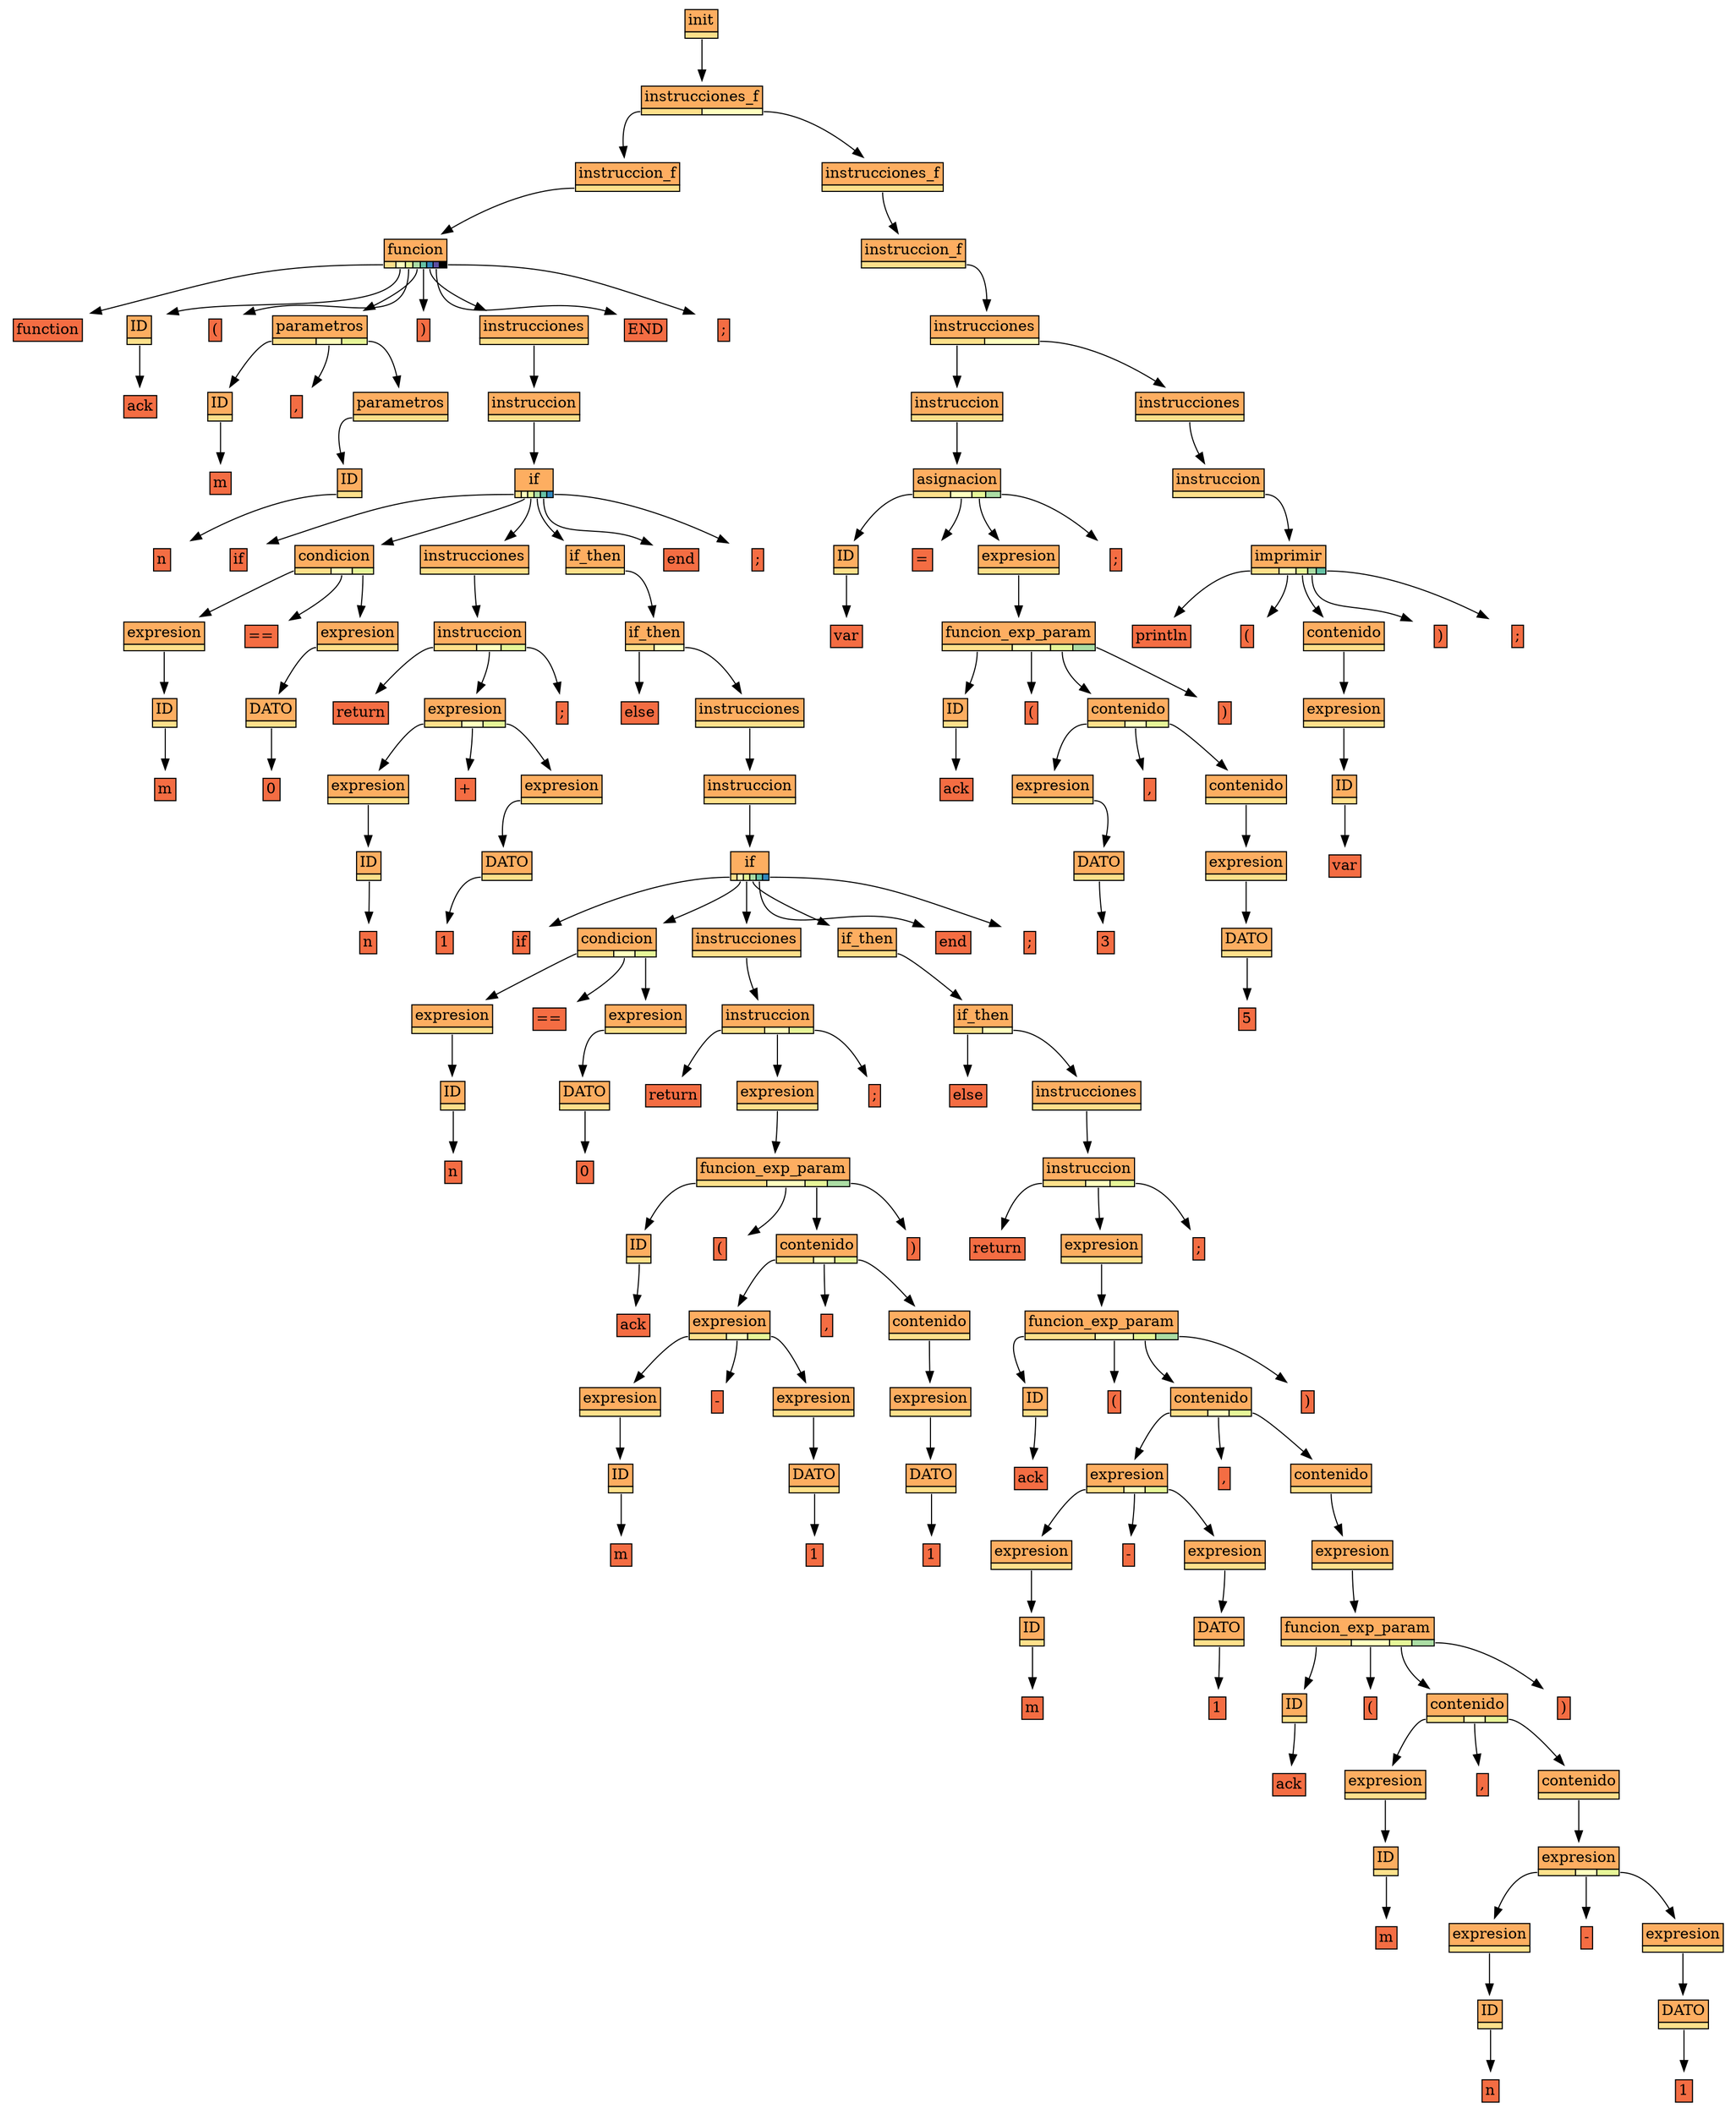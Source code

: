 digraph {
node [shape=plaintext]
ND_1 [label=<<table CELLSPACING="0" BORDER="0"><tr><td  BORDER="1" bgcolor="/spectral11/3">ack</td></tr></table>>];
ND_2 [label=<<table  CELLSPACING="0" BORDER="0"><tr><td BORDER="1" colspan="1"  bgcolor="/spectral11/4">ID</td></tr><tr><td BORDER="1" port="f0"  bgcolor="/spectral11/5"></td></tr></table>>];
ND_3 [label=<<table CELLSPACING="0" BORDER="0"><tr><td  BORDER="1" bgcolor="/spectral11/3">m</td></tr></table>>];
ND_4 [label=<<table  CELLSPACING="0" BORDER="0"><tr><td BORDER="1" colspan="1"  bgcolor="/spectral11/4">ID</td></tr><tr><td BORDER="1" port="f0"  bgcolor="/spectral11/5"></td></tr></table>>];
ND_5 [label=<<table CELLSPACING="0" BORDER="0"><tr><td  BORDER="1" bgcolor="/spectral11/3">n</td></tr></table>>];
ND_6 [label=<<table  CELLSPACING="0" BORDER="0"><tr><td BORDER="1" colspan="1"  bgcolor="/spectral11/4">ID</td></tr><tr><td BORDER="1" port="f0"  bgcolor="/spectral11/5"></td></tr></table>>];
ND_7 [label=<<table  CELLSPACING="0" BORDER="0"><tr><td BORDER="1" colspan="1"  bgcolor="/spectral11/4">parametros</td></tr><tr><td BORDER="1" port="f0"  bgcolor="/spectral11/5"></td></tr></table>>];
ND_8 [label=<<table CELLSPACING="0" BORDER="0"><tr><td  BORDER="1" bgcolor="/spectral11/3">,</td></tr></table>>];
ND_9 [label=<<table  CELLSPACING="0" BORDER="0"><tr><td BORDER="1" colspan="3"  bgcolor="/spectral11/4">parametros</td></tr><tr><td BORDER="1" port="f0"  bgcolor="/spectral11/5"></td><td BORDER="1" port="f1"  bgcolor="/spectral11/6"></td><td BORDER="1" port="f2"  bgcolor="/spectral11/7"></td></tr></table>>];
ND_10 [label=<<table CELLSPACING="0" BORDER="0"><tr><td  BORDER="1" bgcolor="/spectral11/3">m</td></tr></table>>];
ND_11 [label=<<table  CELLSPACING="0" BORDER="0"><tr><td BORDER="1" colspan="1"  bgcolor="/spectral11/4">ID</td></tr><tr><td BORDER="1" port="f0"  bgcolor="/spectral11/5"></td></tr></table>>];
ND_12 [label=<<table  CELLSPACING="0" BORDER="0"><tr><td BORDER="1" colspan="1"  bgcolor="/spectral11/4">expresion</td></tr><tr><td BORDER="1" port="f0"  bgcolor="/spectral11/5"></td></tr></table>>];
ND_13 [label=<<table CELLSPACING="0" BORDER="0"><tr><td  BORDER="1" bgcolor="/spectral11/3">0</td></tr></table>>];
ND_14 [label=<<table  CELLSPACING="0" BORDER="0"><tr><td BORDER="1" colspan="1"  bgcolor="/spectral11/4">DATO</td></tr><tr><td BORDER="1" port="f0"  bgcolor="/spectral11/5"></td></tr></table>>];
ND_15 [label=<<table  CELLSPACING="0" BORDER="0"><tr><td BORDER="1" colspan="1"  bgcolor="/spectral11/4">expresion</td></tr><tr><td BORDER="1" port="f0"  bgcolor="/spectral11/5"></td></tr></table>>];
ND_16 [label=<<table CELLSPACING="0" BORDER="0"><tr><td  BORDER="1" bgcolor="/spectral11/3">==</td></tr></table>>];
ND_17 [label=<<table  CELLSPACING="0" BORDER="0"><tr><td BORDER="1" colspan="3"  bgcolor="/spectral11/4">condicion</td></tr><tr><td BORDER="1" port="f0"  bgcolor="/spectral11/5"></td><td BORDER="1" port="f1"  bgcolor="/spectral11/6"></td><td BORDER="1" port="f2"  bgcolor="/spectral11/7"></td></tr></table>>];
ND_18 [label=<<table CELLSPACING="0" BORDER="0"><tr><td  BORDER="1" bgcolor="/spectral11/3">n</td></tr></table>>];
ND_19 [label=<<table  CELLSPACING="0" BORDER="0"><tr><td BORDER="1" colspan="1"  bgcolor="/spectral11/4">ID</td></tr><tr><td BORDER="1" port="f0"  bgcolor="/spectral11/5"></td></tr></table>>];
ND_20 [label=<<table  CELLSPACING="0" BORDER="0"><tr><td BORDER="1" colspan="1"  bgcolor="/spectral11/4">expresion</td></tr><tr><td BORDER="1" port="f0"  bgcolor="/spectral11/5"></td></tr></table>>];
ND_21 [label=<<table CELLSPACING="0" BORDER="0"><tr><td  BORDER="1" bgcolor="/spectral11/3">1</td></tr></table>>];
ND_22 [label=<<table  CELLSPACING="0" BORDER="0"><tr><td BORDER="1" colspan="1"  bgcolor="/spectral11/4">DATO</td></tr><tr><td BORDER="1" port="f0"  bgcolor="/spectral11/5"></td></tr></table>>];
ND_23 [label=<<table  CELLSPACING="0" BORDER="0"><tr><td BORDER="1" colspan="1"  bgcolor="/spectral11/4">expresion</td></tr><tr><td BORDER="1" port="f0"  bgcolor="/spectral11/5"></td></tr></table>>];
ND_24 [label=<<table CELLSPACING="0" BORDER="0"><tr><td  BORDER="1" bgcolor="/spectral11/3">+</td></tr></table>>];
ND_25 [label=<<table  CELLSPACING="0" BORDER="0"><tr><td BORDER="1" colspan="3"  bgcolor="/spectral11/4">expresion</td></tr><tr><td BORDER="1" port="f0"  bgcolor="/spectral11/5"></td><td BORDER="1" port="f1"  bgcolor="/spectral11/6"></td><td BORDER="1" port="f2"  bgcolor="/spectral11/7"></td></tr></table>>];
ND_26 [label=<<table CELLSPACING="0" BORDER="0"><tr><td  BORDER="1" bgcolor="/spectral11/3">return</td></tr></table>>];
ND_27 [label=<<table CELLSPACING="0" BORDER="0"><tr><td  BORDER="1" bgcolor="/spectral11/3">;</td></tr></table>>];
ND_28 [label=<<table  CELLSPACING="0" BORDER="0"><tr><td BORDER="1" colspan="3"  bgcolor="/spectral11/4">instruccion</td></tr><tr><td BORDER="1" port="f0"  bgcolor="/spectral11/5"></td><td BORDER="1" port="f1"  bgcolor="/spectral11/6"></td><td BORDER="1" port="f2"  bgcolor="/spectral11/7"></td></tr></table>>];
ND_29 [label=<<table  CELLSPACING="0" BORDER="0"><tr><td BORDER="1" colspan="1"  bgcolor="/spectral11/4">instrucciones</td></tr><tr><td BORDER="1" port="f0"  bgcolor="/spectral11/5"></td></tr></table>>];
ND_30 [label=<<table CELLSPACING="0" BORDER="0"><tr><td  BORDER="1" bgcolor="/spectral11/3">n</td></tr></table>>];
ND_31 [label=<<table  CELLSPACING="0" BORDER="0"><tr><td BORDER="1" colspan="1"  bgcolor="/spectral11/4">ID</td></tr><tr><td BORDER="1" port="f0"  bgcolor="/spectral11/5"></td></tr></table>>];
ND_32 [label=<<table  CELLSPACING="0" BORDER="0"><tr><td BORDER="1" colspan="1"  bgcolor="/spectral11/4">expresion</td></tr><tr><td BORDER="1" port="f0"  bgcolor="/spectral11/5"></td></tr></table>>];
ND_33 [label=<<table CELLSPACING="0" BORDER="0"><tr><td  BORDER="1" bgcolor="/spectral11/3">0</td></tr></table>>];
ND_34 [label=<<table  CELLSPACING="0" BORDER="0"><tr><td BORDER="1" colspan="1"  bgcolor="/spectral11/4">DATO</td></tr><tr><td BORDER="1" port="f0"  bgcolor="/spectral11/5"></td></tr></table>>];
ND_35 [label=<<table  CELLSPACING="0" BORDER="0"><tr><td BORDER="1" colspan="1"  bgcolor="/spectral11/4">expresion</td></tr><tr><td BORDER="1" port="f0"  bgcolor="/spectral11/5"></td></tr></table>>];
ND_36 [label=<<table CELLSPACING="0" BORDER="0"><tr><td  BORDER="1" bgcolor="/spectral11/3">==</td></tr></table>>];
ND_37 [label=<<table  CELLSPACING="0" BORDER="0"><tr><td BORDER="1" colspan="3"  bgcolor="/spectral11/4">condicion</td></tr><tr><td BORDER="1" port="f0"  bgcolor="/spectral11/5"></td><td BORDER="1" port="f1"  bgcolor="/spectral11/6"></td><td BORDER="1" port="f2"  bgcolor="/spectral11/7"></td></tr></table>>];
ND_38 [label=<<table CELLSPACING="0" BORDER="0"><tr><td  BORDER="1" bgcolor="/spectral11/3">ack</td></tr></table>>];
ND_39 [label=<<table  CELLSPACING="0" BORDER="0"><tr><td BORDER="1" colspan="1"  bgcolor="/spectral11/4">ID</td></tr><tr><td BORDER="1" port="f0"  bgcolor="/spectral11/5"></td></tr></table>>];
ND_40 [label=<<table CELLSPACING="0" BORDER="0"><tr><td  BORDER="1" bgcolor="/spectral11/3">m</td></tr></table>>];
ND_41 [label=<<table  CELLSPACING="0" BORDER="0"><tr><td BORDER="1" colspan="1"  bgcolor="/spectral11/4">ID</td></tr><tr><td BORDER="1" port="f0"  bgcolor="/spectral11/5"></td></tr></table>>];
ND_42 [label=<<table  CELLSPACING="0" BORDER="0"><tr><td BORDER="1" colspan="1"  bgcolor="/spectral11/4">expresion</td></tr><tr><td BORDER="1" port="f0"  bgcolor="/spectral11/5"></td></tr></table>>];
ND_43 [label=<<table CELLSPACING="0" BORDER="0"><tr><td  BORDER="1" bgcolor="/spectral11/3">1</td></tr></table>>];
ND_44 [label=<<table  CELLSPACING="0" BORDER="0"><tr><td BORDER="1" colspan="1"  bgcolor="/spectral11/4">DATO</td></tr><tr><td BORDER="1" port="f0"  bgcolor="/spectral11/5"></td></tr></table>>];
ND_45 [label=<<table  CELLSPACING="0" BORDER="0"><tr><td BORDER="1" colspan="1"  bgcolor="/spectral11/4">expresion</td></tr><tr><td BORDER="1" port="f0"  bgcolor="/spectral11/5"></td></tr></table>>];
ND_46 [label=<<table CELLSPACING="0" BORDER="0"><tr><td  BORDER="1" bgcolor="/spectral11/3">-</td></tr></table>>];
ND_47 [label=<<table  CELLSPACING="0" BORDER="0"><tr><td BORDER="1" colspan="3"  bgcolor="/spectral11/4">expresion</td></tr><tr><td BORDER="1" port="f0"  bgcolor="/spectral11/5"></td><td BORDER="1" port="f1"  bgcolor="/spectral11/6"></td><td BORDER="1" port="f2"  bgcolor="/spectral11/7"></td></tr></table>>];
ND_48 [label=<<table CELLSPACING="0" BORDER="0"><tr><td  BORDER="1" bgcolor="/spectral11/3">1</td></tr></table>>];
ND_49 [label=<<table  CELLSPACING="0" BORDER="0"><tr><td BORDER="1" colspan="1"  bgcolor="/spectral11/4">DATO</td></tr><tr><td BORDER="1" port="f0"  bgcolor="/spectral11/5"></td></tr></table>>];
ND_50 [label=<<table  CELLSPACING="0" BORDER="0"><tr><td BORDER="1" colspan="1"  bgcolor="/spectral11/4">expresion</td></tr><tr><td BORDER="1" port="f0"  bgcolor="/spectral11/5"></td></tr></table>>];
ND_51 [label=<<table  CELLSPACING="0" BORDER="0"><tr><td BORDER="1" colspan="1"  bgcolor="/spectral11/4">contenido</td></tr><tr><td BORDER="1" port="f0"  bgcolor="/spectral11/5"></td></tr></table>>];
ND_52 [label=<<table CELLSPACING="0" BORDER="0"><tr><td  BORDER="1" bgcolor="/spectral11/3">,</td></tr></table>>];
ND_53 [label=<<table  CELLSPACING="0" BORDER="0"><tr><td BORDER="1" colspan="3"  bgcolor="/spectral11/4">contenido</td></tr><tr><td BORDER="1" port="f0"  bgcolor="/spectral11/5"></td><td BORDER="1" port="f1"  bgcolor="/spectral11/6"></td><td BORDER="1" port="f2"  bgcolor="/spectral11/7"></td></tr></table>>];
ND_54 [label=<<table CELLSPACING="0" BORDER="0"><tr><td  BORDER="1" bgcolor="/spectral11/3">(</td></tr></table>>];
ND_55 [label=<<table CELLSPACING="0" BORDER="0"><tr><td  BORDER="1" bgcolor="/spectral11/3">)</td></tr></table>>];
ND_56 [label=<<table  CELLSPACING="0" BORDER="0"><tr><td BORDER="1" colspan="4"  bgcolor="/spectral11/4">funcion_exp_param</td></tr><tr><td BORDER="1" port="f0"  bgcolor="/spectral11/5"></td><td BORDER="1" port="f1"  bgcolor="/spectral11/6"></td><td BORDER="1" port="f2"  bgcolor="/spectral11/7"></td><td BORDER="1" port="f3"  bgcolor="/spectral11/8"></td></tr></table>>];
ND_57 [label=<<table  CELLSPACING="0" BORDER="0"><tr><td BORDER="1" colspan="1"  bgcolor="/spectral11/4">expresion</td></tr><tr><td BORDER="1" port="f0"  bgcolor="/spectral11/5"></td></tr></table>>];
ND_58 [label=<<table CELLSPACING="0" BORDER="0"><tr><td  BORDER="1" bgcolor="/spectral11/3">return</td></tr></table>>];
ND_59 [label=<<table CELLSPACING="0" BORDER="0"><tr><td  BORDER="1" bgcolor="/spectral11/3">;</td></tr></table>>];
ND_60 [label=<<table  CELLSPACING="0" BORDER="0"><tr><td BORDER="1" colspan="3"  bgcolor="/spectral11/4">instruccion</td></tr><tr><td BORDER="1" port="f0"  bgcolor="/spectral11/5"></td><td BORDER="1" port="f1"  bgcolor="/spectral11/6"></td><td BORDER="1" port="f2"  bgcolor="/spectral11/7"></td></tr></table>>];
ND_61 [label=<<table  CELLSPACING="0" BORDER="0"><tr><td BORDER="1" colspan="1"  bgcolor="/spectral11/4">instrucciones</td></tr><tr><td BORDER="1" port="f0"  bgcolor="/spectral11/5"></td></tr></table>>];
ND_62 [label=<<table CELLSPACING="0" BORDER="0"><tr><td  BORDER="1" bgcolor="/spectral11/3">ack</td></tr></table>>];
ND_63 [label=<<table  CELLSPACING="0" BORDER="0"><tr><td BORDER="1" colspan="1"  bgcolor="/spectral11/4">ID</td></tr><tr><td BORDER="1" port="f0"  bgcolor="/spectral11/5"></td></tr></table>>];
ND_64 [label=<<table CELLSPACING="0" BORDER="0"><tr><td  BORDER="1" bgcolor="/spectral11/3">m</td></tr></table>>];
ND_65 [label=<<table  CELLSPACING="0" BORDER="0"><tr><td BORDER="1" colspan="1"  bgcolor="/spectral11/4">ID</td></tr><tr><td BORDER="1" port="f0"  bgcolor="/spectral11/5"></td></tr></table>>];
ND_66 [label=<<table  CELLSPACING="0" BORDER="0"><tr><td BORDER="1" colspan="1"  bgcolor="/spectral11/4">expresion</td></tr><tr><td BORDER="1" port="f0"  bgcolor="/spectral11/5"></td></tr></table>>];
ND_67 [label=<<table CELLSPACING="0" BORDER="0"><tr><td  BORDER="1" bgcolor="/spectral11/3">1</td></tr></table>>];
ND_68 [label=<<table  CELLSPACING="0" BORDER="0"><tr><td BORDER="1" colspan="1"  bgcolor="/spectral11/4">DATO</td></tr><tr><td BORDER="1" port="f0"  bgcolor="/spectral11/5"></td></tr></table>>];
ND_69 [label=<<table  CELLSPACING="0" BORDER="0"><tr><td BORDER="1" colspan="1"  bgcolor="/spectral11/4">expresion</td></tr><tr><td BORDER="1" port="f0"  bgcolor="/spectral11/5"></td></tr></table>>];
ND_70 [label=<<table CELLSPACING="0" BORDER="0"><tr><td  BORDER="1" bgcolor="/spectral11/3">-</td></tr></table>>];
ND_71 [label=<<table  CELLSPACING="0" BORDER="0"><tr><td BORDER="1" colspan="3"  bgcolor="/spectral11/4">expresion</td></tr><tr><td BORDER="1" port="f0"  bgcolor="/spectral11/5"></td><td BORDER="1" port="f1"  bgcolor="/spectral11/6"></td><td BORDER="1" port="f2"  bgcolor="/spectral11/7"></td></tr></table>>];
ND_72 [label=<<table CELLSPACING="0" BORDER="0"><tr><td  BORDER="1" bgcolor="/spectral11/3">ack</td></tr></table>>];
ND_73 [label=<<table  CELLSPACING="0" BORDER="0"><tr><td BORDER="1" colspan="1"  bgcolor="/spectral11/4">ID</td></tr><tr><td BORDER="1" port="f0"  bgcolor="/spectral11/5"></td></tr></table>>];
ND_74 [label=<<table CELLSPACING="0" BORDER="0"><tr><td  BORDER="1" bgcolor="/spectral11/3">m</td></tr></table>>];
ND_75 [label=<<table  CELLSPACING="0" BORDER="0"><tr><td BORDER="1" colspan="1"  bgcolor="/spectral11/4">ID</td></tr><tr><td BORDER="1" port="f0"  bgcolor="/spectral11/5"></td></tr></table>>];
ND_76 [label=<<table  CELLSPACING="0" BORDER="0"><tr><td BORDER="1" colspan="1"  bgcolor="/spectral11/4">expresion</td></tr><tr><td BORDER="1" port="f0"  bgcolor="/spectral11/5"></td></tr></table>>];
ND_77 [label=<<table CELLSPACING="0" BORDER="0"><tr><td  BORDER="1" bgcolor="/spectral11/3">n</td></tr></table>>];
ND_78 [label=<<table  CELLSPACING="0" BORDER="0"><tr><td BORDER="1" colspan="1"  bgcolor="/spectral11/4">ID</td></tr><tr><td BORDER="1" port="f0"  bgcolor="/spectral11/5"></td></tr></table>>];
ND_79 [label=<<table  CELLSPACING="0" BORDER="0"><tr><td BORDER="1" colspan="1"  bgcolor="/spectral11/4">expresion</td></tr><tr><td BORDER="1" port="f0"  bgcolor="/spectral11/5"></td></tr></table>>];
ND_80 [label=<<table CELLSPACING="0" BORDER="0"><tr><td  BORDER="1" bgcolor="/spectral11/3">1</td></tr></table>>];
ND_81 [label=<<table  CELLSPACING="0" BORDER="0"><tr><td BORDER="1" colspan="1"  bgcolor="/spectral11/4">DATO</td></tr><tr><td BORDER="1" port="f0"  bgcolor="/spectral11/5"></td></tr></table>>];
ND_82 [label=<<table  CELLSPACING="0" BORDER="0"><tr><td BORDER="1" colspan="1"  bgcolor="/spectral11/4">expresion</td></tr><tr><td BORDER="1" port="f0"  bgcolor="/spectral11/5"></td></tr></table>>];
ND_83 [label=<<table CELLSPACING="0" BORDER="0"><tr><td  BORDER="1" bgcolor="/spectral11/3">-</td></tr></table>>];
ND_84 [label=<<table  CELLSPACING="0" BORDER="0"><tr><td BORDER="1" colspan="3"  bgcolor="/spectral11/4">expresion</td></tr><tr><td BORDER="1" port="f0"  bgcolor="/spectral11/5"></td><td BORDER="1" port="f1"  bgcolor="/spectral11/6"></td><td BORDER="1" port="f2"  bgcolor="/spectral11/7"></td></tr></table>>];
ND_85 [label=<<table  CELLSPACING="0" BORDER="0"><tr><td BORDER="1" colspan="1"  bgcolor="/spectral11/4">contenido</td></tr><tr><td BORDER="1" port="f0"  bgcolor="/spectral11/5"></td></tr></table>>];
ND_86 [label=<<table CELLSPACING="0" BORDER="0"><tr><td  BORDER="1" bgcolor="/spectral11/3">,</td></tr></table>>];
ND_87 [label=<<table  CELLSPACING="0" BORDER="0"><tr><td BORDER="1" colspan="3"  bgcolor="/spectral11/4">contenido</td></tr><tr><td BORDER="1" port="f0"  bgcolor="/spectral11/5"></td><td BORDER="1" port="f1"  bgcolor="/spectral11/6"></td><td BORDER="1" port="f2"  bgcolor="/spectral11/7"></td></tr></table>>];
ND_88 [label=<<table CELLSPACING="0" BORDER="0"><tr><td  BORDER="1" bgcolor="/spectral11/3">(</td></tr></table>>];
ND_89 [label=<<table CELLSPACING="0" BORDER="0"><tr><td  BORDER="1" bgcolor="/spectral11/3">)</td></tr></table>>];
ND_90 [label=<<table  CELLSPACING="0" BORDER="0"><tr><td BORDER="1" colspan="4"  bgcolor="/spectral11/4">funcion_exp_param</td></tr><tr><td BORDER="1" port="f0"  bgcolor="/spectral11/5"></td><td BORDER="1" port="f1"  bgcolor="/spectral11/6"></td><td BORDER="1" port="f2"  bgcolor="/spectral11/7"></td><td BORDER="1" port="f3"  bgcolor="/spectral11/8"></td></tr></table>>];
ND_91 [label=<<table  CELLSPACING="0" BORDER="0"><tr><td BORDER="1" colspan="1"  bgcolor="/spectral11/4">expresion</td></tr><tr><td BORDER="1" port="f0"  bgcolor="/spectral11/5"></td></tr></table>>];
ND_92 [label=<<table  CELLSPACING="0" BORDER="0"><tr><td BORDER="1" colspan="1"  bgcolor="/spectral11/4">contenido</td></tr><tr><td BORDER="1" port="f0"  bgcolor="/spectral11/5"></td></tr></table>>];
ND_93 [label=<<table CELLSPACING="0" BORDER="0"><tr><td  BORDER="1" bgcolor="/spectral11/3">,</td></tr></table>>];
ND_94 [label=<<table  CELLSPACING="0" BORDER="0"><tr><td BORDER="1" colspan="3"  bgcolor="/spectral11/4">contenido</td></tr><tr><td BORDER="1" port="f0"  bgcolor="/spectral11/5"></td><td BORDER="1" port="f1"  bgcolor="/spectral11/6"></td><td BORDER="1" port="f2"  bgcolor="/spectral11/7"></td></tr></table>>];
ND_95 [label=<<table CELLSPACING="0" BORDER="0"><tr><td  BORDER="1" bgcolor="/spectral11/3">(</td></tr></table>>];
ND_96 [label=<<table CELLSPACING="0" BORDER="0"><tr><td  BORDER="1" bgcolor="/spectral11/3">)</td></tr></table>>];
ND_97 [label=<<table  CELLSPACING="0" BORDER="0"><tr><td BORDER="1" colspan="4"  bgcolor="/spectral11/4">funcion_exp_param</td></tr><tr><td BORDER="1" port="f0"  bgcolor="/spectral11/5"></td><td BORDER="1" port="f1"  bgcolor="/spectral11/6"></td><td BORDER="1" port="f2"  bgcolor="/spectral11/7"></td><td BORDER="1" port="f3"  bgcolor="/spectral11/8"></td></tr></table>>];
ND_98 [label=<<table  CELLSPACING="0" BORDER="0"><tr><td BORDER="1" colspan="1"  bgcolor="/spectral11/4">expresion</td></tr><tr><td BORDER="1" port="f0"  bgcolor="/spectral11/5"></td></tr></table>>];
ND_99 [label=<<table CELLSPACING="0" BORDER="0"><tr><td  BORDER="1" bgcolor="/spectral11/3">return</td></tr></table>>];
ND_100 [label=<<table CELLSPACING="0" BORDER="0"><tr><td  BORDER="1" bgcolor="/spectral11/3">;</td></tr></table>>];
ND_101 [label=<<table  CELLSPACING="0" BORDER="0"><tr><td BORDER="1" colspan="3"  bgcolor="/spectral11/4">instruccion</td></tr><tr><td BORDER="1" port="f0"  bgcolor="/spectral11/5"></td><td BORDER="1" port="f1"  bgcolor="/spectral11/6"></td><td BORDER="1" port="f2"  bgcolor="/spectral11/7"></td></tr></table>>];
ND_102 [label=<<table  CELLSPACING="0" BORDER="0"><tr><td BORDER="1" colspan="1"  bgcolor="/spectral11/4">instrucciones</td></tr><tr><td BORDER="1" port="f0"  bgcolor="/spectral11/5"></td></tr></table>>];
ND_103 [label=<<table CELLSPACING="0" BORDER="0"><tr><td  BORDER="1" bgcolor="/spectral11/3">else</td></tr></table>>];
ND_104 [label=<<table  CELLSPACING="0" BORDER="0"><tr><td BORDER="1" colspan="2"  bgcolor="/spectral11/4">if_then</td></tr><tr><td BORDER="1" port="f0"  bgcolor="/spectral11/5"></td><td BORDER="1" port="f1"  bgcolor="/spectral11/6"></td></tr></table>>];
ND_105 [label=<<table  CELLSPACING="0" BORDER="0"><tr><td BORDER="1" colspan="1"  bgcolor="/spectral11/4">if_then</td></tr><tr><td BORDER="1" port="f0"  bgcolor="/spectral11/5"></td></tr></table>>];
ND_106 [label=<<table CELLSPACING="0" BORDER="0"><tr><td  BORDER="1" bgcolor="/spectral11/3">if</td></tr></table>>];
ND_107 [label=<<table CELLSPACING="0" BORDER="0"><tr><td  BORDER="1" bgcolor="/spectral11/3">end</td></tr></table>>];
ND_108 [label=<<table CELLSPACING="0" BORDER="0"><tr><td  BORDER="1" bgcolor="/spectral11/3">;</td></tr></table>>];
ND_109 [label=<<table  CELLSPACING="0" BORDER="0"><tr><td BORDER="1" colspan="6"  bgcolor="/spectral11/4">if</td></tr><tr><td BORDER="1" port="f0"  bgcolor="/spectral11/5"></td><td BORDER="1" port="f1"  bgcolor="/spectral11/6"></td><td BORDER="1" port="f2"  bgcolor="/spectral11/7"></td><td BORDER="1" port="f3"  bgcolor="/spectral11/8"></td><td BORDER="1" port="f4"  bgcolor="/spectral11/9"></td><td BORDER="1" port="f5"  bgcolor="/spectral11/10"></td></tr></table>>];
ND_110 [label=<<table  CELLSPACING="0" BORDER="0"><tr><td BORDER="1" colspan="1"  bgcolor="/spectral11/4">instruccion</td></tr><tr><td BORDER="1" port="f0"  bgcolor="/spectral11/5"></td></tr></table>>];
ND_111 [label=<<table  CELLSPACING="0" BORDER="0"><tr><td BORDER="1" colspan="1"  bgcolor="/spectral11/4">instrucciones</td></tr><tr><td BORDER="1" port="f0"  bgcolor="/spectral11/5"></td></tr></table>>];
ND_112 [label=<<table CELLSPACING="0" BORDER="0"><tr><td  BORDER="1" bgcolor="/spectral11/3">else</td></tr></table>>];
ND_113 [label=<<table  CELLSPACING="0" BORDER="0"><tr><td BORDER="1" colspan="2"  bgcolor="/spectral11/4">if_then</td></tr><tr><td BORDER="1" port="f0"  bgcolor="/spectral11/5"></td><td BORDER="1" port="f1"  bgcolor="/spectral11/6"></td></tr></table>>];
ND_114 [label=<<table  CELLSPACING="0" BORDER="0"><tr><td BORDER="1" colspan="1"  bgcolor="/spectral11/4">if_then</td></tr><tr><td BORDER="1" port="f0"  bgcolor="/spectral11/5"></td></tr></table>>];
ND_115 [label=<<table CELLSPACING="0" BORDER="0"><tr><td  BORDER="1" bgcolor="/spectral11/3">if</td></tr></table>>];
ND_116 [label=<<table CELLSPACING="0" BORDER="0"><tr><td  BORDER="1" bgcolor="/spectral11/3">end</td></tr></table>>];
ND_117 [label=<<table CELLSPACING="0" BORDER="0"><tr><td  BORDER="1" bgcolor="/spectral11/3">;</td></tr></table>>];
ND_118 [label=<<table  CELLSPACING="0" BORDER="0"><tr><td BORDER="1" colspan="6"  bgcolor="/spectral11/4">if</td></tr><tr><td BORDER="1" port="f0"  bgcolor="/spectral11/5"></td><td BORDER="1" port="f1"  bgcolor="/spectral11/6"></td><td BORDER="1" port="f2"  bgcolor="/spectral11/7"></td><td BORDER="1" port="f3"  bgcolor="/spectral11/8"></td><td BORDER="1" port="f4"  bgcolor="/spectral11/9"></td><td BORDER="1" port="f5"  bgcolor="/spectral11/10"></td></tr></table>>];
ND_119 [label=<<table  CELLSPACING="0" BORDER="0"><tr><td BORDER="1" colspan="1"  bgcolor="/spectral11/4">instruccion</td></tr><tr><td BORDER="1" port="f0"  bgcolor="/spectral11/5"></td></tr></table>>];
ND_120 [label=<<table  CELLSPACING="0" BORDER="0"><tr><td BORDER="1" colspan="1"  bgcolor="/spectral11/4">instrucciones</td></tr><tr><td BORDER="1" port="f0"  bgcolor="/spectral11/5"></td></tr></table>>];
ND_121 [label=<<table CELLSPACING="0" BORDER="0"><tr><td  BORDER="1" bgcolor="/spectral11/3">function</td></tr></table>>];
ND_122 [label=<<table CELLSPACING="0" BORDER="0"><tr><td  BORDER="1" bgcolor="/spectral11/3">(</td></tr></table>>];
ND_123 [label=<<table CELLSPACING="0" BORDER="0"><tr><td  BORDER="1" bgcolor="/spectral11/3">)</td></tr></table>>];
ND_124 [label=<<table CELLSPACING="0" BORDER="0"><tr><td  BORDER="1" bgcolor="/spectral11/3">END</td></tr></table>>];
ND_125 [label=<<table CELLSPACING="0" BORDER="0"><tr><td  BORDER="1" bgcolor="/spectral11/3">;</td></tr></table>>];
ND_126 [label=<<table  CELLSPACING="0" BORDER="0"><tr><td BORDER="1" colspan="8"  bgcolor="/spectral11/4">funcion</td></tr><tr><td BORDER="1" port="f0"  bgcolor="/spectral11/5"></td><td BORDER="1" port="f1"  bgcolor="/spectral11/6"></td><td BORDER="1" port="f2"  bgcolor="/spectral11/7"></td><td BORDER="1" port="f3"  bgcolor="/spectral11/8"></td><td BORDER="1" port="f4"  bgcolor="/spectral11/9"></td><td BORDER="1" port="f5"  bgcolor="/spectral11/10"></td><td BORDER="1" port="f6"  bgcolor="/spectral11/11"></td><td BORDER="1" port="f7"  bgcolor="/spectral11/12"></td></tr></table>>];
ND_127 [label=<<table  CELLSPACING="0" BORDER="0"><tr><td BORDER="1" colspan="1"  bgcolor="/spectral11/4">instruccion_f</td></tr><tr><td BORDER="1" port="f0"  bgcolor="/spectral11/5"></td></tr></table>>];
ND_128 [label=<<table CELLSPACING="0" BORDER="0"><tr><td  BORDER="1" bgcolor="/spectral11/3">var</td></tr></table>>];
ND_129 [label=<<table  CELLSPACING="0" BORDER="0"><tr><td BORDER="1" colspan="1"  bgcolor="/spectral11/4">ID</td></tr><tr><td BORDER="1" port="f0"  bgcolor="/spectral11/5"></td></tr></table>>];
ND_130 [label=<<table CELLSPACING="0" BORDER="0"><tr><td  BORDER="1" bgcolor="/spectral11/3">ack</td></tr></table>>];
ND_131 [label=<<table  CELLSPACING="0" BORDER="0"><tr><td BORDER="1" colspan="1"  bgcolor="/spectral11/4">ID</td></tr><tr><td BORDER="1" port="f0"  bgcolor="/spectral11/5"></td></tr></table>>];
ND_132 [label=<<table CELLSPACING="0" BORDER="0"><tr><td  BORDER="1" bgcolor="/spectral11/3">3</td></tr></table>>];
ND_133 [label=<<table  CELLSPACING="0" BORDER="0"><tr><td BORDER="1" colspan="1"  bgcolor="/spectral11/4">DATO</td></tr><tr><td BORDER="1" port="f0"  bgcolor="/spectral11/5"></td></tr></table>>];
ND_134 [label=<<table  CELLSPACING="0" BORDER="0"><tr><td BORDER="1" colspan="1"  bgcolor="/spectral11/4">expresion</td></tr><tr><td BORDER="1" port="f0"  bgcolor="/spectral11/5"></td></tr></table>>];
ND_135 [label=<<table CELLSPACING="0" BORDER="0"><tr><td  BORDER="1" bgcolor="/spectral11/3">5</td></tr></table>>];
ND_136 [label=<<table  CELLSPACING="0" BORDER="0"><tr><td BORDER="1" colspan="1"  bgcolor="/spectral11/4">DATO</td></tr><tr><td BORDER="1" port="f0"  bgcolor="/spectral11/5"></td></tr></table>>];
ND_137 [label=<<table  CELLSPACING="0" BORDER="0"><tr><td BORDER="1" colspan="1"  bgcolor="/spectral11/4">expresion</td></tr><tr><td BORDER="1" port="f0"  bgcolor="/spectral11/5"></td></tr></table>>];
ND_138 [label=<<table  CELLSPACING="0" BORDER="0"><tr><td BORDER="1" colspan="1"  bgcolor="/spectral11/4">contenido</td></tr><tr><td BORDER="1" port="f0"  bgcolor="/spectral11/5"></td></tr></table>>];
ND_139 [label=<<table CELLSPACING="0" BORDER="0"><tr><td  BORDER="1" bgcolor="/spectral11/3">,</td></tr></table>>];
ND_140 [label=<<table  CELLSPACING="0" BORDER="0"><tr><td BORDER="1" colspan="3"  bgcolor="/spectral11/4">contenido</td></tr><tr><td BORDER="1" port="f0"  bgcolor="/spectral11/5"></td><td BORDER="1" port="f1"  bgcolor="/spectral11/6"></td><td BORDER="1" port="f2"  bgcolor="/spectral11/7"></td></tr></table>>];
ND_141 [label=<<table CELLSPACING="0" BORDER="0"><tr><td  BORDER="1" bgcolor="/spectral11/3">(</td></tr></table>>];
ND_142 [label=<<table CELLSPACING="0" BORDER="0"><tr><td  BORDER="1" bgcolor="/spectral11/3">)</td></tr></table>>];
ND_143 [label=<<table  CELLSPACING="0" BORDER="0"><tr><td BORDER="1" colspan="4"  bgcolor="/spectral11/4">funcion_exp_param</td></tr><tr><td BORDER="1" port="f0"  bgcolor="/spectral11/5"></td><td BORDER="1" port="f1"  bgcolor="/spectral11/6"></td><td BORDER="1" port="f2"  bgcolor="/spectral11/7"></td><td BORDER="1" port="f3"  bgcolor="/spectral11/8"></td></tr></table>>];
ND_144 [label=<<table  CELLSPACING="0" BORDER="0"><tr><td BORDER="1" colspan="1"  bgcolor="/spectral11/4">expresion</td></tr><tr><td BORDER="1" port="f0"  bgcolor="/spectral11/5"></td></tr></table>>];
ND_145 [label=<<table CELLSPACING="0" BORDER="0"><tr><td  BORDER="1" bgcolor="/spectral11/3">=</td></tr></table>>];
ND_146 [label=<<table CELLSPACING="0" BORDER="0"><tr><td  BORDER="1" bgcolor="/spectral11/3">;</td></tr></table>>];
ND_147 [label=<<table  CELLSPACING="0" BORDER="0"><tr><td BORDER="1" colspan="4"  bgcolor="/spectral11/4">asignacion</td></tr><tr><td BORDER="1" port="f0"  bgcolor="/spectral11/5"></td><td BORDER="1" port="f1"  bgcolor="/spectral11/6"></td><td BORDER="1" port="f2"  bgcolor="/spectral11/7"></td><td BORDER="1" port="f3"  bgcolor="/spectral11/8"></td></tr></table>>];
ND_148 [label=<<table  CELLSPACING="0" BORDER="0"><tr><td BORDER="1" colspan="1"  bgcolor="/spectral11/4">instruccion</td></tr><tr><td BORDER="1" port="f0"  bgcolor="/spectral11/5"></td></tr></table>>];
ND_149 [label=<<table CELLSPACING="0" BORDER="0"><tr><td  BORDER="1" bgcolor="/spectral11/3">var</td></tr></table>>];
ND_150 [label=<<table  CELLSPACING="0" BORDER="0"><tr><td BORDER="1" colspan="1"  bgcolor="/spectral11/4">ID</td></tr><tr><td BORDER="1" port="f0"  bgcolor="/spectral11/5"></td></tr></table>>];
ND_151 [label=<<table  CELLSPACING="0" BORDER="0"><tr><td BORDER="1" colspan="1"  bgcolor="/spectral11/4">expresion</td></tr><tr><td BORDER="1" port="f0"  bgcolor="/spectral11/5"></td></tr></table>>];
ND_152 [label=<<table  CELLSPACING="0" BORDER="0"><tr><td BORDER="1" colspan="1"  bgcolor="/spectral11/4">contenido</td></tr><tr><td BORDER="1" port="f0"  bgcolor="/spectral11/5"></td></tr></table>>];
ND_153 [label=<<table CELLSPACING="0" BORDER="0"><tr><td  BORDER="1" bgcolor="/spectral11/3">println</td></tr></table>>];
ND_154 [label=<<table CELLSPACING="0" BORDER="0"><tr><td  BORDER="1" bgcolor="/spectral11/3">(</td></tr></table>>];
ND_155 [label=<<table CELLSPACING="0" BORDER="0"><tr><td  BORDER="1" bgcolor="/spectral11/3">)</td></tr></table>>];
ND_156 [label=<<table CELLSPACING="0" BORDER="0"><tr><td  BORDER="1" bgcolor="/spectral11/3">;</td></tr></table>>];
ND_157 [label=<<table  CELLSPACING="0" BORDER="0"><tr><td BORDER="1" colspan="5"  bgcolor="/spectral11/4">imprimir</td></tr><tr><td BORDER="1" port="f0"  bgcolor="/spectral11/5"></td><td BORDER="1" port="f1"  bgcolor="/spectral11/6"></td><td BORDER="1" port="f2"  bgcolor="/spectral11/7"></td><td BORDER="1" port="f3"  bgcolor="/spectral11/8"></td><td BORDER="1" port="f4"  bgcolor="/spectral11/9"></td></tr></table>>];
ND_158 [label=<<table  CELLSPACING="0" BORDER="0"><tr><td BORDER="1" colspan="1"  bgcolor="/spectral11/4">instruccion</td></tr><tr><td BORDER="1" port="f0"  bgcolor="/spectral11/5"></td></tr></table>>];
ND_159 [label=<<table  CELLSPACING="0" BORDER="0"><tr><td BORDER="1" colspan="1"  bgcolor="/spectral11/4">instrucciones</td></tr><tr><td BORDER="1" port="f0"  bgcolor="/spectral11/5"></td></tr></table>>];
ND_160 [label=<<table  CELLSPACING="0" BORDER="0"><tr><td BORDER="1" colspan="2"  bgcolor="/spectral11/4">instrucciones</td></tr><tr><td BORDER="1" port="f0"  bgcolor="/spectral11/5"></td><td BORDER="1" port="f1"  bgcolor="/spectral11/6"></td></tr></table>>];
ND_161 [label=<<table  CELLSPACING="0" BORDER="0"><tr><td BORDER="1" colspan="1"  bgcolor="/spectral11/4">instruccion_f</td></tr><tr><td BORDER="1" port="f0"  bgcolor="/spectral11/5"></td></tr></table>>];
ND_162 [label=<<table  CELLSPACING="0" BORDER="0"><tr><td BORDER="1" colspan="1"  bgcolor="/spectral11/4">instrucciones_f</td></tr><tr><td BORDER="1" port="f0"  bgcolor="/spectral11/5"></td></tr></table>>];
ND_163 [label=<<table  CELLSPACING="0" BORDER="0"><tr><td BORDER="1" colspan="2"  bgcolor="/spectral11/4">instrucciones_f</td></tr><tr><td BORDER="1" port="f0"  bgcolor="/spectral11/5"></td><td BORDER="1" port="f1"  bgcolor="/spectral11/6"></td></tr></table>>];
ND_164 [label=<<table  CELLSPACING="0" BORDER="0"><tr><td BORDER="1" colspan="1"  bgcolor="/spectral11/4">init</td></tr><tr><td BORDER="1" port="f0"  bgcolor="/spectral11/5"></td></tr></table>>];

ND_2:f0->ND_1;
ND_4:f0->ND_3;
ND_6:f0->ND_5;
ND_7:f0->ND_6;
ND_9:f0->ND_4;
ND_9:f1->ND_8;
ND_9:f2->ND_7;
ND_11:f0->ND_10;
ND_12:f0->ND_11;
ND_14:f0->ND_13;
ND_15:f0->ND_14;
ND_17:f0->ND_12;
ND_17:f1->ND_16;
ND_17:f2->ND_15;
ND_19:f0->ND_18;
ND_20:f0->ND_19;
ND_22:f0->ND_21;
ND_23:f0->ND_22;
ND_25:f0->ND_20;
ND_25:f1->ND_24;
ND_25:f2->ND_23;
ND_28:f0->ND_26;
ND_28:f1->ND_25;
ND_28:f2->ND_27;
ND_29:f0->ND_28;
ND_31:f0->ND_30;
ND_32:f0->ND_31;
ND_34:f0->ND_33;
ND_35:f0->ND_34;
ND_37:f0->ND_32;
ND_37:f1->ND_36;
ND_37:f2->ND_35;
ND_39:f0->ND_38;
ND_41:f0->ND_40;
ND_42:f0->ND_41;
ND_44:f0->ND_43;
ND_45:f0->ND_44;
ND_47:f0->ND_42;
ND_47:f1->ND_46;
ND_47:f2->ND_45;
ND_49:f0->ND_48;
ND_50:f0->ND_49;
ND_51:f0->ND_50;
ND_53:f0->ND_47;
ND_53:f1->ND_52;
ND_53:f2->ND_51;
ND_56:f0->ND_39;
ND_56:f1->ND_54;
ND_56:f2->ND_53;
ND_56:f3->ND_55;
ND_57:f0->ND_56;
ND_60:f0->ND_58;
ND_60:f1->ND_57;
ND_60:f2->ND_59;
ND_61:f0->ND_60;
ND_63:f0->ND_62;
ND_65:f0->ND_64;
ND_66:f0->ND_65;
ND_68:f0->ND_67;
ND_69:f0->ND_68;
ND_71:f0->ND_66;
ND_71:f1->ND_70;
ND_71:f2->ND_69;
ND_73:f0->ND_72;
ND_75:f0->ND_74;
ND_76:f0->ND_75;
ND_78:f0->ND_77;
ND_79:f0->ND_78;
ND_81:f0->ND_80;
ND_82:f0->ND_81;
ND_84:f0->ND_79;
ND_84:f1->ND_83;
ND_84:f2->ND_82;
ND_85:f0->ND_84;
ND_87:f0->ND_76;
ND_87:f1->ND_86;
ND_87:f2->ND_85;
ND_90:f0->ND_73;
ND_90:f1->ND_88;
ND_90:f2->ND_87;
ND_90:f3->ND_89;
ND_91:f0->ND_90;
ND_92:f0->ND_91;
ND_94:f0->ND_71;
ND_94:f1->ND_93;
ND_94:f2->ND_92;
ND_97:f0->ND_63;
ND_97:f1->ND_95;
ND_97:f2->ND_94;
ND_97:f3->ND_96;
ND_98:f0->ND_97;
ND_101:f0->ND_99;
ND_101:f1->ND_98;
ND_101:f2->ND_100;
ND_102:f0->ND_101;
ND_104:f0->ND_103;
ND_104:f1->ND_102;
ND_105:f0->ND_104;
ND_109:f0->ND_106;
ND_109:f1->ND_37;
ND_109:f2->ND_61;
ND_109:f3->ND_105;
ND_109:f4->ND_107;
ND_109:f5->ND_108;
ND_110:f0->ND_109;
ND_111:f0->ND_110;
ND_113:f0->ND_112;
ND_113:f1->ND_111;
ND_114:f0->ND_113;
ND_118:f0->ND_115;
ND_118:f1->ND_17;
ND_118:f2->ND_29;
ND_118:f3->ND_114;
ND_118:f4->ND_116;
ND_118:f5->ND_117;
ND_119:f0->ND_118;
ND_120:f0->ND_119;
ND_126:f0->ND_121;
ND_126:f1->ND_2;
ND_126:f2->ND_122;
ND_126:f3->ND_9;
ND_126:f4->ND_123;
ND_126:f5->ND_120;
ND_126:f6->ND_124;
ND_126:f7->ND_125;
ND_127:f0->ND_126;
ND_129:f0->ND_128;
ND_131:f0->ND_130;
ND_133:f0->ND_132;
ND_134:f0->ND_133;
ND_136:f0->ND_135;
ND_137:f0->ND_136;
ND_138:f0->ND_137;
ND_140:f0->ND_134;
ND_140:f1->ND_139;
ND_140:f2->ND_138;
ND_143:f0->ND_131;
ND_143:f1->ND_141;
ND_143:f2->ND_140;
ND_143:f3->ND_142;
ND_144:f0->ND_143;
ND_147:f0->ND_129;
ND_147:f1->ND_145;
ND_147:f2->ND_144;
ND_147:f3->ND_146;
ND_148:f0->ND_147;
ND_150:f0->ND_149;
ND_151:f0->ND_150;
ND_152:f0->ND_151;
ND_157:f0->ND_153;
ND_157:f1->ND_154;
ND_157:f2->ND_152;
ND_157:f3->ND_155;
ND_157:f4->ND_156;
ND_158:f0->ND_157;
ND_159:f0->ND_158;
ND_160:f0->ND_148;
ND_160:f1->ND_159;
ND_161:f0->ND_160;
ND_162:f0->ND_161;
ND_163:f0->ND_127;
ND_163:f1->ND_162;
ND_164:f0->ND_163;
}